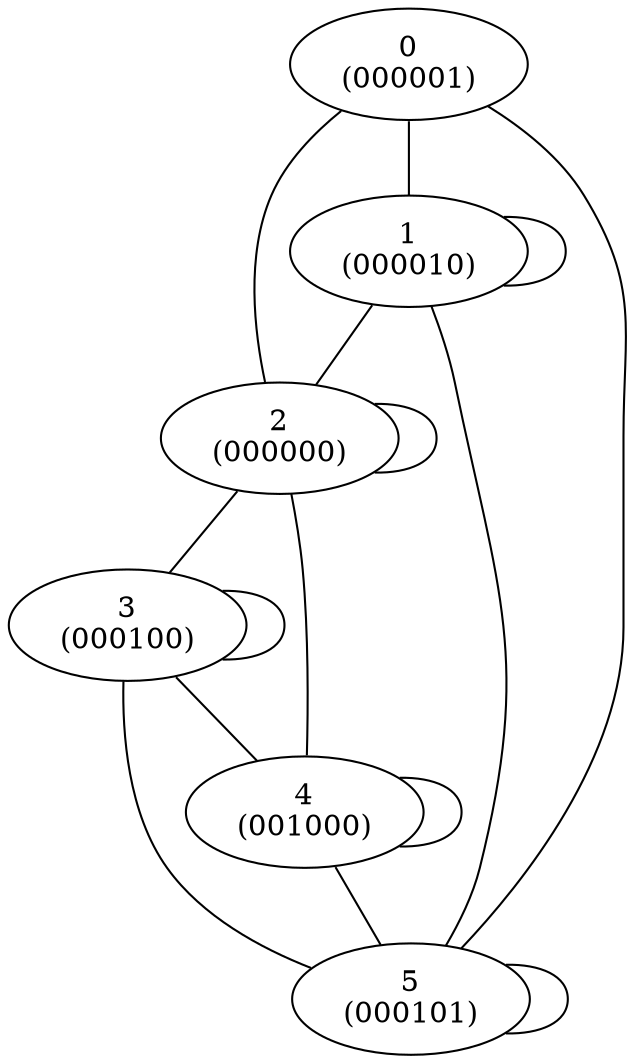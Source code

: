 graph fsm {
"0\n(000001)"--"1\n(000010)";
"0\n(000001)"--"2\n(000000)";
"0\n(000001)"--"5\n(000101)";
"1\n(000010)"--"1\n(000010)";
"1\n(000010)"--"2\n(000000)";
"1\n(000010)"--"5\n(000101)";
"2\n(000000)"--"2\n(000000)";
"2\n(000000)"--"3\n(000100)";
"2\n(000000)"--"4\n(001000)";
"3\n(000100)"--"3\n(000100)";
"3\n(000100)"--"4\n(001000)";
"3\n(000100)"--"5\n(000101)";
"4\n(001000)"--"4\n(001000)";
"4\n(001000)"--"5\n(000101)";
"5\n(000101)"--"5\n(000101)";
}